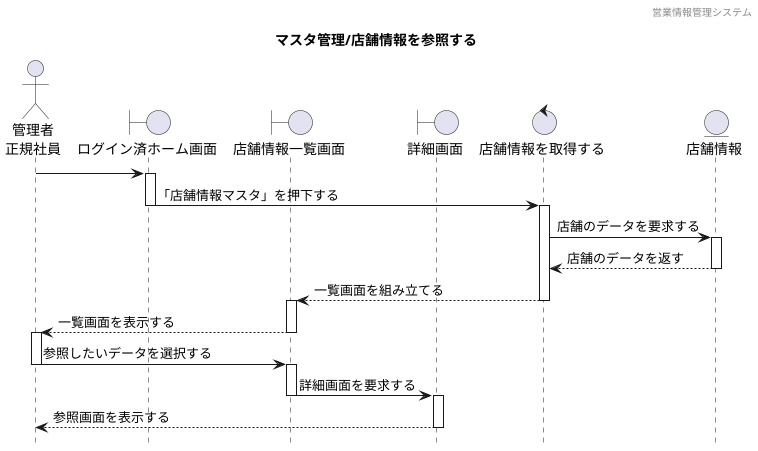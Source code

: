 @startuml ../../images/店舗情報マスタ/店舗情報管理_参照

hide footbox
header 営業情報管理システム
title マスタ管理/店舗情報を参照する


' actor "" as
actor "管理者\n正規社員" as a1

' boundary "" as
boundary "ログイン済ホーム画面" as b1
boundary "店舗情報一覧画面" as b2
boundary "詳細画面" as b3

' control "" as 
control "店舗情報を取得する" as c1

' entity "" as
entity "店舗情報" as e1


a1 -> b1


activate b1 
b1 -> c1 : 「店舗情報マスタ」を押下する
deactivate b1

activate c1
c1 -> e1 :店舗のデータを要求する


activate e1
e1 -->c1 :店舗のデータを返す
deactivate e1
c1 --> b2 :一覧画面を組み立てる
deactivate c1


activate b2
b2 --> a1 :一覧画面を表示する
deactivate b2

activate a1
a1 -> b2 :参照したいデータを選択する
deactivate a1

activate b2
b2 -> b3 :詳細画面を要求する
deactivate b2

activate b3
b3 --> a1 :参照画面を表示する
deactivate b3

@enduml